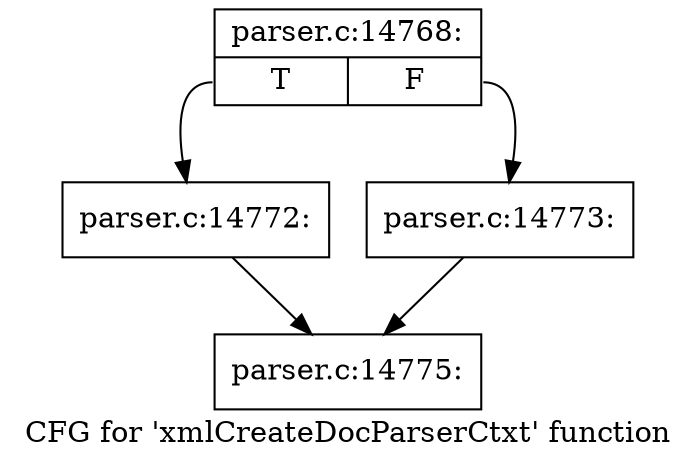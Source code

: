 digraph "CFG for 'xmlCreateDocParserCtxt' function" {
	label="CFG for 'xmlCreateDocParserCtxt' function";

	Node0x5f6c8a0 [shape=record,label="{parser.c:14768:|{<s0>T|<s1>F}}"];
	Node0x5f6c8a0:s0 -> Node0x5f6c5b0;
	Node0x5f6c8a0:s1 -> Node0x5f6c600;
	Node0x5f6c5b0 [shape=record,label="{parser.c:14772:}"];
	Node0x5f6c5b0 -> Node0x5f6ca10;
	Node0x5f6c600 [shape=record,label="{parser.c:14773:}"];
	Node0x5f6c600 -> Node0x5f6ca10;
	Node0x5f6ca10 [shape=record,label="{parser.c:14775:}"];
}
